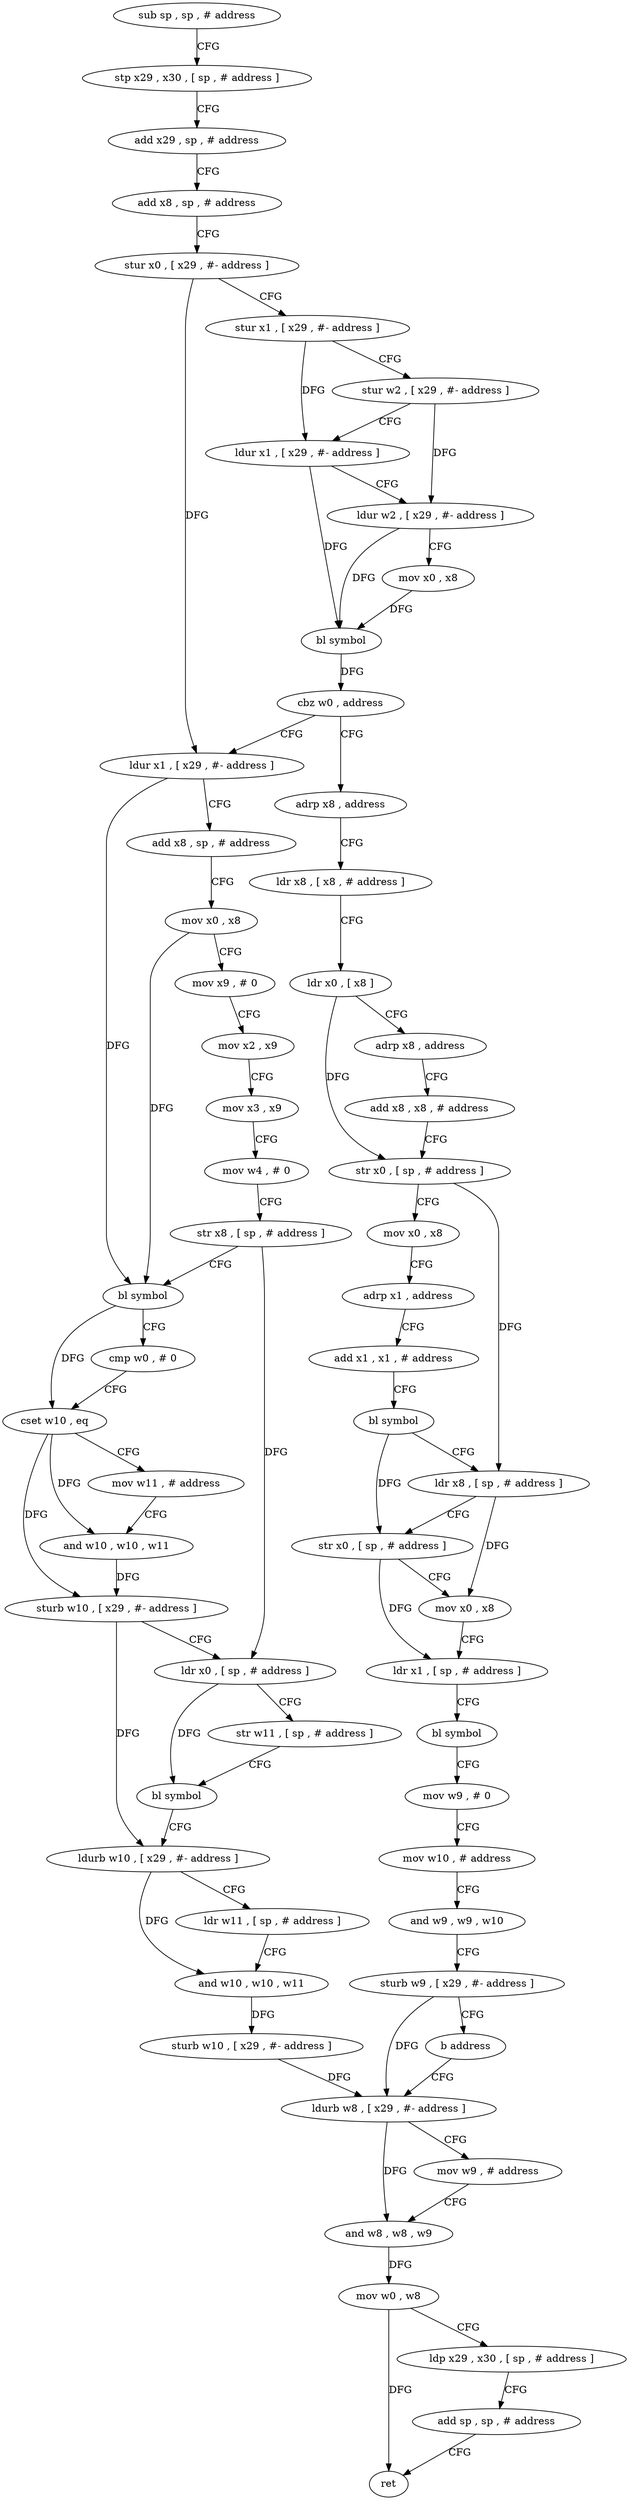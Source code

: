 digraph "func" {
"77776" [label = "sub sp , sp , # address" ]
"77780" [label = "stp x29 , x30 , [ sp , # address ]" ]
"77784" [label = "add x29 , sp , # address" ]
"77788" [label = "add x8 , sp , # address" ]
"77792" [label = "stur x0 , [ x29 , #- address ]" ]
"77796" [label = "stur x1 , [ x29 , #- address ]" ]
"77800" [label = "stur w2 , [ x29 , #- address ]" ]
"77804" [label = "ldur x1 , [ x29 , #- address ]" ]
"77808" [label = "ldur w2 , [ x29 , #- address ]" ]
"77812" [label = "mov x0 , x8" ]
"77816" [label = "bl symbol" ]
"77820" [label = "cbz w0 , address" ]
"77904" [label = "ldur x1 , [ x29 , #- address ]" ]
"77824" [label = "adrp x8 , address" ]
"77908" [label = "add x8 , sp , # address" ]
"77912" [label = "mov x0 , x8" ]
"77916" [label = "mov x9 , # 0" ]
"77920" [label = "mov x2 , x9" ]
"77924" [label = "mov x3 , x9" ]
"77928" [label = "mov w4 , # 0" ]
"77932" [label = "str x8 , [ sp , # address ]" ]
"77936" [label = "bl symbol" ]
"77940" [label = "cmp w0 , # 0" ]
"77944" [label = "cset w10 , eq" ]
"77948" [label = "mov w11 , # address" ]
"77952" [label = "and w10 , w10 , w11" ]
"77956" [label = "sturb w10 , [ x29 , #- address ]" ]
"77960" [label = "ldr x0 , [ sp , # address ]" ]
"77964" [label = "str w11 , [ sp , # address ]" ]
"77968" [label = "bl symbol" ]
"77972" [label = "ldurb w10 , [ x29 , #- address ]" ]
"77976" [label = "ldr w11 , [ sp , # address ]" ]
"77980" [label = "and w10 , w10 , w11" ]
"77984" [label = "sturb w10 , [ x29 , #- address ]" ]
"77988" [label = "ldurb w8 , [ x29 , #- address ]" ]
"77828" [label = "ldr x8 , [ x8 , # address ]" ]
"77832" [label = "ldr x0 , [ x8 ]" ]
"77836" [label = "adrp x8 , address" ]
"77840" [label = "add x8 , x8 , # address" ]
"77844" [label = "str x0 , [ sp , # address ]" ]
"77848" [label = "mov x0 , x8" ]
"77852" [label = "adrp x1 , address" ]
"77856" [label = "add x1 , x1 , # address" ]
"77860" [label = "bl symbol" ]
"77864" [label = "ldr x8 , [ sp , # address ]" ]
"77868" [label = "str x0 , [ sp , # address ]" ]
"77872" [label = "mov x0 , x8" ]
"77876" [label = "ldr x1 , [ sp , # address ]" ]
"77880" [label = "bl symbol" ]
"77884" [label = "mov w9 , # 0" ]
"77888" [label = "mov w10 , # address" ]
"77892" [label = "and w9 , w9 , w10" ]
"77896" [label = "sturb w9 , [ x29 , #- address ]" ]
"77900" [label = "b address" ]
"77992" [label = "mov w9 , # address" ]
"77996" [label = "and w8 , w8 , w9" ]
"78000" [label = "mov w0 , w8" ]
"78004" [label = "ldp x29 , x30 , [ sp , # address ]" ]
"78008" [label = "add sp , sp , # address" ]
"78012" [label = "ret" ]
"77776" -> "77780" [ label = "CFG" ]
"77780" -> "77784" [ label = "CFG" ]
"77784" -> "77788" [ label = "CFG" ]
"77788" -> "77792" [ label = "CFG" ]
"77792" -> "77796" [ label = "CFG" ]
"77792" -> "77904" [ label = "DFG" ]
"77796" -> "77800" [ label = "CFG" ]
"77796" -> "77804" [ label = "DFG" ]
"77800" -> "77804" [ label = "CFG" ]
"77800" -> "77808" [ label = "DFG" ]
"77804" -> "77808" [ label = "CFG" ]
"77804" -> "77816" [ label = "DFG" ]
"77808" -> "77812" [ label = "CFG" ]
"77808" -> "77816" [ label = "DFG" ]
"77812" -> "77816" [ label = "DFG" ]
"77816" -> "77820" [ label = "DFG" ]
"77820" -> "77904" [ label = "CFG" ]
"77820" -> "77824" [ label = "CFG" ]
"77904" -> "77908" [ label = "CFG" ]
"77904" -> "77936" [ label = "DFG" ]
"77824" -> "77828" [ label = "CFG" ]
"77908" -> "77912" [ label = "CFG" ]
"77912" -> "77916" [ label = "CFG" ]
"77912" -> "77936" [ label = "DFG" ]
"77916" -> "77920" [ label = "CFG" ]
"77920" -> "77924" [ label = "CFG" ]
"77924" -> "77928" [ label = "CFG" ]
"77928" -> "77932" [ label = "CFG" ]
"77932" -> "77936" [ label = "CFG" ]
"77932" -> "77960" [ label = "DFG" ]
"77936" -> "77940" [ label = "CFG" ]
"77936" -> "77944" [ label = "DFG" ]
"77940" -> "77944" [ label = "CFG" ]
"77944" -> "77948" [ label = "CFG" ]
"77944" -> "77952" [ label = "DFG" ]
"77944" -> "77956" [ label = "DFG" ]
"77948" -> "77952" [ label = "CFG" ]
"77952" -> "77956" [ label = "DFG" ]
"77956" -> "77960" [ label = "CFG" ]
"77956" -> "77972" [ label = "DFG" ]
"77960" -> "77964" [ label = "CFG" ]
"77960" -> "77968" [ label = "DFG" ]
"77964" -> "77968" [ label = "CFG" ]
"77968" -> "77972" [ label = "CFG" ]
"77972" -> "77976" [ label = "CFG" ]
"77972" -> "77980" [ label = "DFG" ]
"77976" -> "77980" [ label = "CFG" ]
"77980" -> "77984" [ label = "DFG" ]
"77984" -> "77988" [ label = "DFG" ]
"77988" -> "77992" [ label = "CFG" ]
"77988" -> "77996" [ label = "DFG" ]
"77828" -> "77832" [ label = "CFG" ]
"77832" -> "77836" [ label = "CFG" ]
"77832" -> "77844" [ label = "DFG" ]
"77836" -> "77840" [ label = "CFG" ]
"77840" -> "77844" [ label = "CFG" ]
"77844" -> "77848" [ label = "CFG" ]
"77844" -> "77864" [ label = "DFG" ]
"77848" -> "77852" [ label = "CFG" ]
"77852" -> "77856" [ label = "CFG" ]
"77856" -> "77860" [ label = "CFG" ]
"77860" -> "77864" [ label = "CFG" ]
"77860" -> "77868" [ label = "DFG" ]
"77864" -> "77868" [ label = "CFG" ]
"77864" -> "77872" [ label = "DFG" ]
"77868" -> "77872" [ label = "CFG" ]
"77868" -> "77876" [ label = "DFG" ]
"77872" -> "77876" [ label = "CFG" ]
"77876" -> "77880" [ label = "CFG" ]
"77880" -> "77884" [ label = "CFG" ]
"77884" -> "77888" [ label = "CFG" ]
"77888" -> "77892" [ label = "CFG" ]
"77892" -> "77896" [ label = "CFG" ]
"77896" -> "77900" [ label = "CFG" ]
"77896" -> "77988" [ label = "DFG" ]
"77900" -> "77988" [ label = "CFG" ]
"77992" -> "77996" [ label = "CFG" ]
"77996" -> "78000" [ label = "DFG" ]
"78000" -> "78004" [ label = "CFG" ]
"78000" -> "78012" [ label = "DFG" ]
"78004" -> "78008" [ label = "CFG" ]
"78008" -> "78012" [ label = "CFG" ]
}
